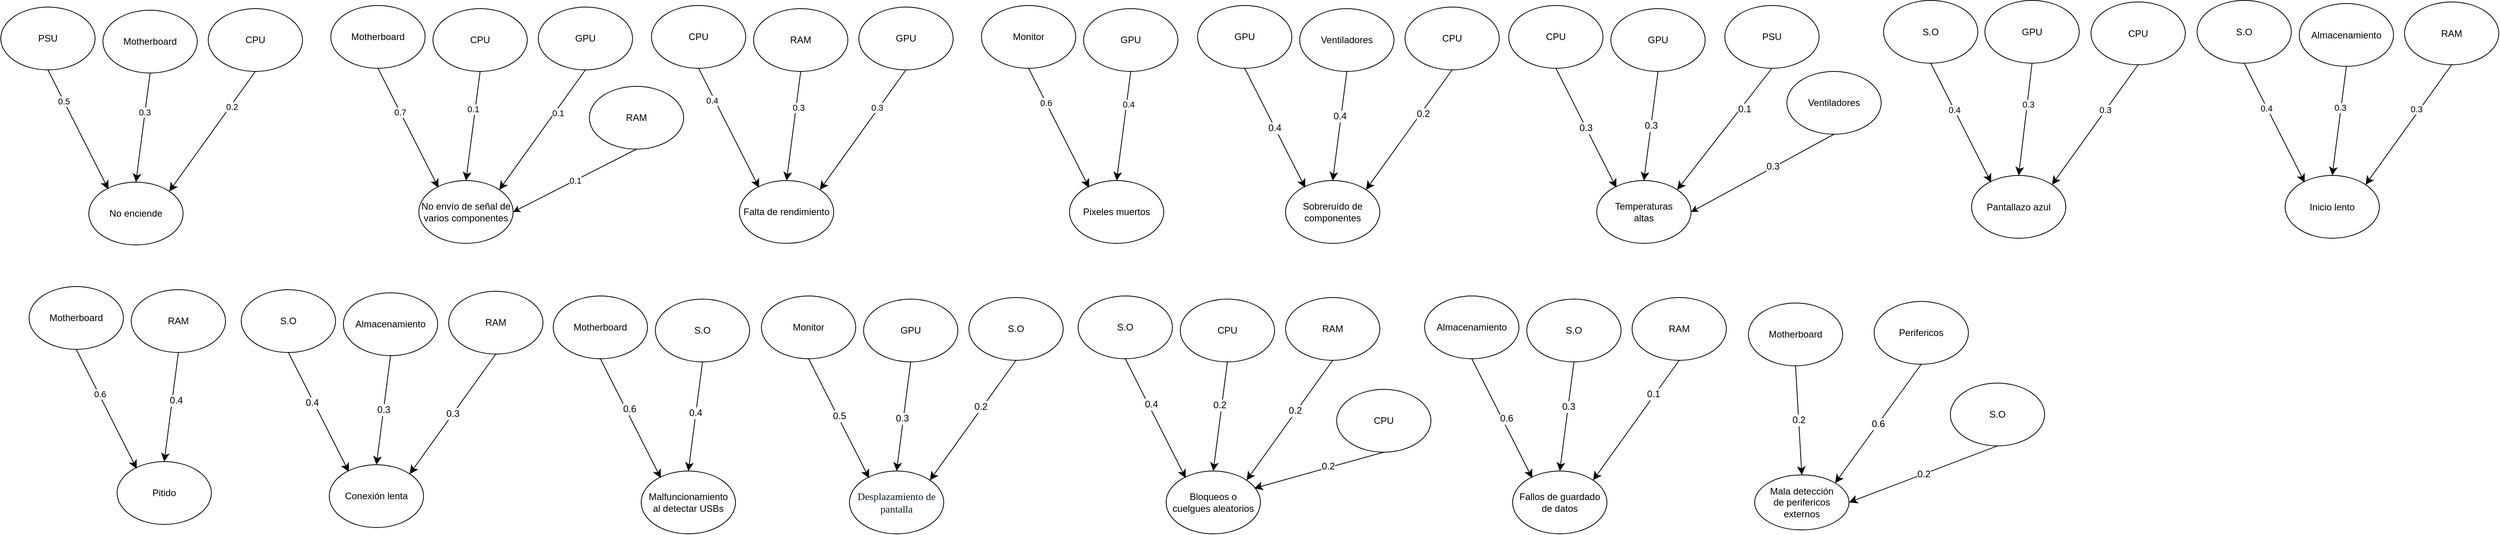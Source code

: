<mxfile version="24.8.2">
  <diagram name="Page-1" id="YGSRjCei_8j5BNqLQOy4">
    <mxGraphModel dx="2101" dy="742" grid="0" gridSize="10" guides="1" tooltips="1" connect="1" arrows="1" fold="1" page="0" pageScale="1" pageWidth="850" pageHeight="1100" math="0" shadow="0">
      <root>
        <mxCell id="0" />
        <mxCell id="1" parent="0" />
        <mxCell id="Yx4VKU2NzzIZ2IJ3YvU_-12" value="Pixeles muertos" style="ellipse;whiteSpace=wrap;html=1;" parent="1" vertex="1">
          <mxGeometry x="-14" y="322" width="120" height="80" as="geometry" />
        </mxCell>
        <mxCell id="Yx4VKU2NzzIZ2IJ3YvU_-13" value="Monitor" style="ellipse;whiteSpace=wrap;html=1;" parent="1" vertex="1">
          <mxGeometry x="-126" y="99" width="120" height="80" as="geometry" />
        </mxCell>
        <mxCell id="Yx4VKU2NzzIZ2IJ3YvU_-14" value="GPU" style="ellipse;whiteSpace=wrap;html=1;" parent="1" vertex="1">
          <mxGeometry x="4" y="103" width="120" height="80" as="geometry" />
        </mxCell>
        <mxCell id="Yx4VKU2NzzIZ2IJ3YvU_-16" value="" style="endArrow=classic;html=1;rounded=0;fontSize=12;startSize=8;endSize=8;curved=1;exitX=0.5;exitY=1;exitDx=0;exitDy=0;entryX=0.208;entryY=0.113;entryDx=0;entryDy=0;entryPerimeter=0;" parent="1" source="Yx4VKU2NzzIZ2IJ3YvU_-13" target="Yx4VKU2NzzIZ2IJ3YvU_-12" edge="1">
          <mxGeometry width="50" height="50" relative="1" as="geometry">
            <mxPoint x="152" y="325" as="sourcePoint" />
            <mxPoint x="202" y="275" as="targetPoint" />
          </mxGeometry>
        </mxCell>
        <mxCell id="sXrx4co9LwokorfbveIQ-12" value="0.6" style="edgeLabel;html=1;align=center;verticalAlign=middle;resizable=0;points=[];" parent="Yx4VKU2NzzIZ2IJ3YvU_-16" vertex="1" connectable="0">
          <mxGeometry x="-0.423" relative="1" as="geometry">
            <mxPoint as="offset" />
          </mxGeometry>
        </mxCell>
        <mxCell id="Yx4VKU2NzzIZ2IJ3YvU_-17" value="" style="endArrow=classic;html=1;rounded=0;fontSize=12;startSize=8;endSize=8;curved=1;exitX=0.5;exitY=1;exitDx=0;exitDy=0;entryX=0.5;entryY=0;entryDx=0;entryDy=0;" parent="1" source="Yx4VKU2NzzIZ2IJ3YvU_-14" target="Yx4VKU2NzzIZ2IJ3YvU_-12" edge="1">
          <mxGeometry width="50" height="50" relative="1" as="geometry">
            <mxPoint x="-56" y="189" as="sourcePoint" />
            <mxPoint x="21" y="341" as="targetPoint" />
          </mxGeometry>
        </mxCell>
        <mxCell id="sXrx4co9LwokorfbveIQ-13" value="0.4" style="edgeLabel;html=1;align=center;verticalAlign=middle;resizable=0;points=[];" parent="Yx4VKU2NzzIZ2IJ3YvU_-17" vertex="1" connectable="0">
          <mxGeometry x="-0.4" y="2" relative="1" as="geometry">
            <mxPoint as="offset" />
          </mxGeometry>
        </mxCell>
        <mxCell id="Yx4VKU2NzzIZ2IJ3YvU_-27" value="&lt;div&gt;Sobreruído de &lt;br&gt;&lt;/div&gt;&lt;div&gt;componentes&lt;br&gt;&lt;/div&gt;" style="ellipse;whiteSpace=wrap;html=1;" parent="1" vertex="1">
          <mxGeometry x="261" y="322" width="120" height="80" as="geometry" />
        </mxCell>
        <mxCell id="Yx4VKU2NzzIZ2IJ3YvU_-28" value="GPU" style="ellipse;whiteSpace=wrap;html=1;" parent="1" vertex="1">
          <mxGeometry x="149" y="99" width="120" height="80" as="geometry" />
        </mxCell>
        <mxCell id="Yx4VKU2NzzIZ2IJ3YvU_-29" value="Ventiladores" style="ellipse;whiteSpace=wrap;html=1;" parent="1" vertex="1">
          <mxGeometry x="279" y="103" width="120" height="80" as="geometry" />
        </mxCell>
        <mxCell id="Yx4VKU2NzzIZ2IJ3YvU_-30" value="CPU" style="ellipse;whiteSpace=wrap;html=1;" parent="1" vertex="1">
          <mxGeometry x="413" y="101" width="120" height="80" as="geometry" />
        </mxCell>
        <mxCell id="Yx4VKU2NzzIZ2IJ3YvU_-31" value="0.4" style="endArrow=classic;html=1;rounded=0;fontSize=12;startSize=8;endSize=8;curved=1;exitX=0.5;exitY=1;exitDx=0;exitDy=0;entryX=0.208;entryY=0.113;entryDx=0;entryDy=0;entryPerimeter=0;" parent="1" source="Yx4VKU2NzzIZ2IJ3YvU_-28" target="Yx4VKU2NzzIZ2IJ3YvU_-27" edge="1">
          <mxGeometry width="50" height="50" relative="1" as="geometry">
            <mxPoint x="427" y="325" as="sourcePoint" />
            <mxPoint x="477" y="275" as="targetPoint" />
          </mxGeometry>
        </mxCell>
        <mxCell id="Yx4VKU2NzzIZ2IJ3YvU_-32" value="" style="endArrow=classic;html=1;rounded=0;fontSize=12;startSize=8;endSize=8;curved=1;exitX=0.5;exitY=1;exitDx=0;exitDy=0;entryX=0.5;entryY=0;entryDx=0;entryDy=0;" parent="1" source="Yx4VKU2NzzIZ2IJ3YvU_-29" target="Yx4VKU2NzzIZ2IJ3YvU_-27" edge="1">
          <mxGeometry width="50" height="50" relative="1" as="geometry">
            <mxPoint x="219" y="189" as="sourcePoint" />
            <mxPoint x="296" y="341" as="targetPoint" />
          </mxGeometry>
        </mxCell>
        <mxCell id="QntkrS_5snHdY-N4XTs3-1" value="0.4" style="edgeLabel;html=1;align=center;verticalAlign=middle;resizable=0;points=[];fontSize=12;" vertex="1" connectable="0" parent="Yx4VKU2NzzIZ2IJ3YvU_-32">
          <mxGeometry x="-0.177" y="-2" relative="1" as="geometry">
            <mxPoint as="offset" />
          </mxGeometry>
        </mxCell>
        <mxCell id="Yx4VKU2NzzIZ2IJ3YvU_-33" value="" style="endArrow=classic;html=1;rounded=0;fontSize=12;startSize=8;endSize=8;curved=1;exitX=0.5;exitY=1;exitDx=0;exitDy=0;entryX=1;entryY=0;entryDx=0;entryDy=0;" parent="1" source="Yx4VKU2NzzIZ2IJ3YvU_-30" target="Yx4VKU2NzzIZ2IJ3YvU_-27" edge="1">
          <mxGeometry width="50" height="50" relative="1" as="geometry">
            <mxPoint x="427" y="325" as="sourcePoint" />
            <mxPoint x="477" y="275" as="targetPoint" />
          </mxGeometry>
        </mxCell>
        <mxCell id="QntkrS_5snHdY-N4XTs3-2" value="0.2" style="edgeLabel;html=1;align=center;verticalAlign=middle;resizable=0;points=[];fontSize=12;" vertex="1" connectable="0" parent="Yx4VKU2NzzIZ2IJ3YvU_-33">
          <mxGeometry x="-0.28" y="2" relative="1" as="geometry">
            <mxPoint as="offset" />
          </mxGeometry>
        </mxCell>
        <mxCell id="Yx4VKU2NzzIZ2IJ3YvU_-34" value="Falta de rendimiento" style="ellipse;whiteSpace=wrap;html=1;" parent="1" vertex="1">
          <mxGeometry x="-434" y="322" width="120" height="80" as="geometry" />
        </mxCell>
        <mxCell id="Yx4VKU2NzzIZ2IJ3YvU_-35" value="CPU" style="ellipse;whiteSpace=wrap;html=1;" parent="1" vertex="1">
          <mxGeometry x="-546" y="99" width="120" height="80" as="geometry" />
        </mxCell>
        <mxCell id="Yx4VKU2NzzIZ2IJ3YvU_-36" value="RAM" style="ellipse;whiteSpace=wrap;html=1;" parent="1" vertex="1">
          <mxGeometry x="-416" y="103" width="120" height="80" as="geometry" />
        </mxCell>
        <mxCell id="Yx4VKU2NzzIZ2IJ3YvU_-37" value="GPU" style="ellipse;whiteSpace=wrap;html=1;" parent="1" vertex="1">
          <mxGeometry x="-282" y="101" width="120" height="80" as="geometry" />
        </mxCell>
        <mxCell id="Yx4VKU2NzzIZ2IJ3YvU_-38" value="" style="endArrow=classic;html=1;rounded=0;fontSize=12;startSize=8;endSize=8;curved=1;exitX=0.5;exitY=1;exitDx=0;exitDy=0;entryX=0.208;entryY=0.113;entryDx=0;entryDy=0;entryPerimeter=0;" parent="1" source="Yx4VKU2NzzIZ2IJ3YvU_-35" target="Yx4VKU2NzzIZ2IJ3YvU_-34" edge="1">
          <mxGeometry width="50" height="50" relative="1" as="geometry">
            <mxPoint x="-268" y="325" as="sourcePoint" />
            <mxPoint x="-218" y="275" as="targetPoint" />
          </mxGeometry>
        </mxCell>
        <mxCell id="sXrx4co9LwokorfbveIQ-9" value="0.4" style="edgeLabel;html=1;align=center;verticalAlign=middle;resizable=0;points=[];" parent="Yx4VKU2NzzIZ2IJ3YvU_-38" vertex="1" connectable="0">
          <mxGeometry x="-0.481" y="-3" relative="1" as="geometry">
            <mxPoint as="offset" />
          </mxGeometry>
        </mxCell>
        <mxCell id="Yx4VKU2NzzIZ2IJ3YvU_-39" value="" style="endArrow=classic;html=1;rounded=0;fontSize=12;startSize=8;endSize=8;curved=1;exitX=0.5;exitY=1;exitDx=0;exitDy=0;entryX=0.5;entryY=0;entryDx=0;entryDy=0;" parent="1" source="Yx4VKU2NzzIZ2IJ3YvU_-36" target="Yx4VKU2NzzIZ2IJ3YvU_-34" edge="1">
          <mxGeometry width="50" height="50" relative="1" as="geometry">
            <mxPoint x="-476" y="189" as="sourcePoint" />
            <mxPoint x="-399" y="341" as="targetPoint" />
          </mxGeometry>
        </mxCell>
        <mxCell id="sXrx4co9LwokorfbveIQ-10" value="0.3" style="edgeLabel;html=1;align=center;verticalAlign=middle;resizable=0;points=[];" parent="Yx4VKU2NzzIZ2IJ3YvU_-39" vertex="1" connectable="0">
          <mxGeometry x="-0.344" y="3" relative="1" as="geometry">
            <mxPoint as="offset" />
          </mxGeometry>
        </mxCell>
        <mxCell id="Yx4VKU2NzzIZ2IJ3YvU_-40" value="" style="endArrow=classic;html=1;rounded=0;fontSize=12;startSize=8;endSize=8;curved=1;exitX=0.5;exitY=1;exitDx=0;exitDy=0;entryX=1;entryY=0;entryDx=0;entryDy=0;" parent="1" source="Yx4VKU2NzzIZ2IJ3YvU_-37" target="Yx4VKU2NzzIZ2IJ3YvU_-34" edge="1">
          <mxGeometry width="50" height="50" relative="1" as="geometry">
            <mxPoint x="-268" y="325" as="sourcePoint" />
            <mxPoint x="-218" y="275" as="targetPoint" />
          </mxGeometry>
        </mxCell>
        <mxCell id="sXrx4co9LwokorfbveIQ-11" value="0.3" style="edgeLabel;html=1;align=center;verticalAlign=middle;resizable=0;points=[];" parent="Yx4VKU2NzzIZ2IJ3YvU_-40" vertex="1" connectable="0">
          <mxGeometry x="-0.355" y="-2" relative="1" as="geometry">
            <mxPoint as="offset" />
          </mxGeometry>
        </mxCell>
        <mxCell id="Yx4VKU2NzzIZ2IJ3YvU_-41" value="&lt;div&gt;Temperaturas &lt;br&gt;&lt;/div&gt;&lt;div&gt;altas&lt;br&gt;&lt;/div&gt;" style="ellipse;whiteSpace=wrap;html=1;" parent="1" vertex="1">
          <mxGeometry x="657" y="322" width="120" height="80" as="geometry" />
        </mxCell>
        <mxCell id="Yx4VKU2NzzIZ2IJ3YvU_-42" value="CPU" style="ellipse;whiteSpace=wrap;html=1;" parent="1" vertex="1">
          <mxGeometry x="545" y="99" width="120" height="80" as="geometry" />
        </mxCell>
        <mxCell id="Yx4VKU2NzzIZ2IJ3YvU_-43" value="GPU" style="ellipse;whiteSpace=wrap;html=1;" parent="1" vertex="1">
          <mxGeometry x="675" y="103" width="120" height="80" as="geometry" />
        </mxCell>
        <mxCell id="Yx4VKU2NzzIZ2IJ3YvU_-44" value="PSU" style="ellipse;whiteSpace=wrap;html=1;" parent="1" vertex="1">
          <mxGeometry x="820" y="99" width="120" height="80" as="geometry" />
        </mxCell>
        <mxCell id="Yx4VKU2NzzIZ2IJ3YvU_-45" value="0.3" style="endArrow=classic;html=1;rounded=0;fontSize=12;startSize=8;endSize=8;curved=1;exitX=0.5;exitY=1;exitDx=0;exitDy=0;entryX=0.208;entryY=0.113;entryDx=0;entryDy=0;entryPerimeter=0;" parent="1" source="Yx4VKU2NzzIZ2IJ3YvU_-42" target="Yx4VKU2NzzIZ2IJ3YvU_-41" edge="1">
          <mxGeometry width="50" height="50" relative="1" as="geometry">
            <mxPoint x="823" y="325" as="sourcePoint" />
            <mxPoint x="873" y="275" as="targetPoint" />
          </mxGeometry>
        </mxCell>
        <mxCell id="Yx4VKU2NzzIZ2IJ3YvU_-46" value="0.3" style="endArrow=classic;html=1;rounded=0;fontSize=12;startSize=8;endSize=8;curved=1;exitX=0.5;exitY=1;exitDx=0;exitDy=0;entryX=0.5;entryY=0;entryDx=0;entryDy=0;" parent="1" source="Yx4VKU2NzzIZ2IJ3YvU_-43" target="Yx4VKU2NzzIZ2IJ3YvU_-41" edge="1">
          <mxGeometry width="50" height="50" relative="1" as="geometry">
            <mxPoint x="615" y="189" as="sourcePoint" />
            <mxPoint x="692" y="341" as="targetPoint" />
          </mxGeometry>
        </mxCell>
        <mxCell id="Yx4VKU2NzzIZ2IJ3YvU_-47" value="" style="endArrow=classic;html=1;rounded=0;fontSize=12;startSize=8;endSize=8;curved=1;exitX=0.5;exitY=1;exitDx=0;exitDy=0;entryX=1;entryY=0;entryDx=0;entryDy=0;" parent="1" source="Yx4VKU2NzzIZ2IJ3YvU_-44" target="Yx4VKU2NzzIZ2IJ3YvU_-41" edge="1">
          <mxGeometry width="50" height="50" relative="1" as="geometry">
            <mxPoint x="823" y="325" as="sourcePoint" />
            <mxPoint x="873" y="275" as="targetPoint" />
          </mxGeometry>
        </mxCell>
        <mxCell id="QntkrS_5snHdY-N4XTs3-3" value="0.1" style="edgeLabel;html=1;align=center;verticalAlign=middle;resizable=0;points=[];fontSize=12;" vertex="1" connectable="0" parent="Yx4VKU2NzzIZ2IJ3YvU_-47">
          <mxGeometry x="-0.37" y="4" relative="1" as="geometry">
            <mxPoint as="offset" />
          </mxGeometry>
        </mxCell>
        <mxCell id="Yx4VKU2NzzIZ2IJ3YvU_-48" value="Pantallazo azul" style="ellipse;whiteSpace=wrap;html=1;" parent="1" vertex="1">
          <mxGeometry x="1134" y="315.5" width="120" height="80" as="geometry" />
        </mxCell>
        <mxCell id="Yx4VKU2NzzIZ2IJ3YvU_-49" value="S.O" style="ellipse;whiteSpace=wrap;html=1;" parent="1" vertex="1">
          <mxGeometry x="1022" y="92.5" width="120" height="80" as="geometry" />
        </mxCell>
        <mxCell id="Yx4VKU2NzzIZ2IJ3YvU_-50" value="GPU" style="ellipse;whiteSpace=wrap;html=1;" parent="1" vertex="1">
          <mxGeometry x="1151" y="92.5" width="120" height="80" as="geometry" />
        </mxCell>
        <mxCell id="Yx4VKU2NzzIZ2IJ3YvU_-51" value="CPU" style="ellipse;whiteSpace=wrap;html=1;" parent="1" vertex="1">
          <mxGeometry x="1286" y="94.5" width="120" height="80" as="geometry" />
        </mxCell>
        <mxCell id="Yx4VKU2NzzIZ2IJ3YvU_-52" value="" style="endArrow=classic;html=1;rounded=0;fontSize=12;startSize=8;endSize=8;curved=1;exitX=0.5;exitY=1;exitDx=0;exitDy=0;entryX=0.208;entryY=0.113;entryDx=0;entryDy=0;entryPerimeter=0;" parent="1" source="Yx4VKU2NzzIZ2IJ3YvU_-49" target="Yx4VKU2NzzIZ2IJ3YvU_-48" edge="1">
          <mxGeometry width="50" height="50" relative="1" as="geometry">
            <mxPoint x="1300" y="318.5" as="sourcePoint" />
            <mxPoint x="1350" y="268.5" as="targetPoint" />
          </mxGeometry>
        </mxCell>
        <mxCell id="sXrx4co9LwokorfbveIQ-16" value="0.4" style="edgeLabel;html=1;align=center;verticalAlign=middle;resizable=0;points=[];" parent="Yx4VKU2NzzIZ2IJ3YvU_-52" vertex="1" connectable="0">
          <mxGeometry x="-0.234" y="-1" relative="1" as="geometry">
            <mxPoint x="1" as="offset" />
          </mxGeometry>
        </mxCell>
        <mxCell id="Yx4VKU2NzzIZ2IJ3YvU_-53" value="" style="endArrow=classic;html=1;rounded=0;fontSize=12;startSize=8;endSize=8;curved=1;exitX=0.5;exitY=1;exitDx=0;exitDy=0;entryX=0.5;entryY=0;entryDx=0;entryDy=0;" parent="1" source="Yx4VKU2NzzIZ2IJ3YvU_-50" target="Yx4VKU2NzzIZ2IJ3YvU_-48" edge="1">
          <mxGeometry width="50" height="50" relative="1" as="geometry">
            <mxPoint x="1092" y="182.5" as="sourcePoint" />
            <mxPoint x="1169" y="334.5" as="targetPoint" />
          </mxGeometry>
        </mxCell>
        <mxCell id="sXrx4co9LwokorfbveIQ-17" value="0.3" style="edgeLabel;html=1;align=center;verticalAlign=middle;resizable=0;points=[];" parent="Yx4VKU2NzzIZ2IJ3YvU_-53" vertex="1" connectable="0">
          <mxGeometry x="-0.268" y="1" relative="1" as="geometry">
            <mxPoint as="offset" />
          </mxGeometry>
        </mxCell>
        <mxCell id="Yx4VKU2NzzIZ2IJ3YvU_-54" value="" style="endArrow=classic;html=1;rounded=0;fontSize=12;startSize=8;endSize=8;curved=1;exitX=0.5;exitY=1;exitDx=0;exitDy=0;entryX=1;entryY=0;entryDx=0;entryDy=0;" parent="1" source="Yx4VKU2NzzIZ2IJ3YvU_-51" target="Yx4VKU2NzzIZ2IJ3YvU_-48" edge="1">
          <mxGeometry width="50" height="50" relative="1" as="geometry">
            <mxPoint x="1300" y="318.5" as="sourcePoint" />
            <mxPoint x="1350" y="268.5" as="targetPoint" />
          </mxGeometry>
        </mxCell>
        <mxCell id="sXrx4co9LwokorfbveIQ-18" value="0.3" style="edgeLabel;html=1;align=center;verticalAlign=middle;resizable=0;points=[];" parent="Yx4VKU2NzzIZ2IJ3YvU_-54" vertex="1" connectable="0">
          <mxGeometry x="-0.242" y="-1" relative="1" as="geometry">
            <mxPoint as="offset" />
          </mxGeometry>
        </mxCell>
        <mxCell id="Yx4VKU2NzzIZ2IJ3YvU_-55" value="Inicio lento" style="ellipse;whiteSpace=wrap;html=1;" parent="1" vertex="1">
          <mxGeometry x="1533" y="315.5" width="120" height="80" as="geometry" />
        </mxCell>
        <mxCell id="Yx4VKU2NzzIZ2IJ3YvU_-56" value="S.O" style="ellipse;whiteSpace=wrap;html=1;" parent="1" vertex="1">
          <mxGeometry x="1421" y="92.5" width="120" height="80" as="geometry" />
        </mxCell>
        <mxCell id="Yx4VKU2NzzIZ2IJ3YvU_-57" value="Almacenamiento" style="ellipse;whiteSpace=wrap;html=1;" parent="1" vertex="1">
          <mxGeometry x="1551" y="96.5" width="120" height="80" as="geometry" />
        </mxCell>
        <mxCell id="Yx4VKU2NzzIZ2IJ3YvU_-58" value="RAM" style="ellipse;whiteSpace=wrap;html=1;" parent="1" vertex="1">
          <mxGeometry x="1685" y="94.5" width="120" height="80" as="geometry" />
        </mxCell>
        <mxCell id="Yx4VKU2NzzIZ2IJ3YvU_-59" value="" style="endArrow=classic;html=1;rounded=0;fontSize=12;startSize=8;endSize=8;curved=1;exitX=0.5;exitY=1;exitDx=0;exitDy=0;entryX=0.208;entryY=0.113;entryDx=0;entryDy=0;entryPerimeter=0;" parent="1" source="Yx4VKU2NzzIZ2IJ3YvU_-56" target="Yx4VKU2NzzIZ2IJ3YvU_-55" edge="1">
          <mxGeometry width="50" height="50" relative="1" as="geometry">
            <mxPoint x="1699" y="318.5" as="sourcePoint" />
            <mxPoint x="1749" y="268.5" as="targetPoint" />
          </mxGeometry>
        </mxCell>
        <mxCell id="sXrx4co9LwokorfbveIQ-19" value="0.4" style="edgeLabel;html=1;align=center;verticalAlign=middle;resizable=0;points=[];" parent="Yx4VKU2NzzIZ2IJ3YvU_-59" vertex="1" connectable="0">
          <mxGeometry x="-0.249" y="-1" relative="1" as="geometry">
            <mxPoint as="offset" />
          </mxGeometry>
        </mxCell>
        <mxCell id="Yx4VKU2NzzIZ2IJ3YvU_-60" value="" style="endArrow=classic;html=1;rounded=0;fontSize=12;startSize=8;endSize=8;curved=1;exitX=0.5;exitY=1;exitDx=0;exitDy=0;entryX=0.5;entryY=0;entryDx=0;entryDy=0;" parent="1" source="Yx4VKU2NzzIZ2IJ3YvU_-57" target="Yx4VKU2NzzIZ2IJ3YvU_-55" edge="1">
          <mxGeometry width="50" height="50" relative="1" as="geometry">
            <mxPoint x="1491" y="182.5" as="sourcePoint" />
            <mxPoint x="1568" y="334.5" as="targetPoint" />
          </mxGeometry>
        </mxCell>
        <mxCell id="sXrx4co9LwokorfbveIQ-20" value="0.3" style="edgeLabel;html=1;align=center;verticalAlign=middle;resizable=0;points=[];" parent="Yx4VKU2NzzIZ2IJ3YvU_-60" vertex="1" connectable="0">
          <mxGeometry x="-0.242" y="-1" relative="1" as="geometry">
            <mxPoint as="offset" />
          </mxGeometry>
        </mxCell>
        <mxCell id="Yx4VKU2NzzIZ2IJ3YvU_-61" value="" style="endArrow=classic;html=1;rounded=0;fontSize=12;startSize=8;endSize=8;curved=1;exitX=0.5;exitY=1;exitDx=0;exitDy=0;entryX=1;entryY=0;entryDx=0;entryDy=0;" parent="1" source="Yx4VKU2NzzIZ2IJ3YvU_-58" target="Yx4VKU2NzzIZ2IJ3YvU_-55" edge="1">
          <mxGeometry width="50" height="50" relative="1" as="geometry">
            <mxPoint x="1699" y="318.5" as="sourcePoint" />
            <mxPoint x="1749" y="268.5" as="targetPoint" />
          </mxGeometry>
        </mxCell>
        <mxCell id="sXrx4co9LwokorfbveIQ-21" value="0.3" style="edgeLabel;html=1;align=center;verticalAlign=middle;resizable=0;points=[];" parent="Yx4VKU2NzzIZ2IJ3YvU_-61" vertex="1" connectable="0">
          <mxGeometry x="-0.232" y="-4" relative="1" as="geometry">
            <mxPoint as="offset" />
          </mxGeometry>
        </mxCell>
        <mxCell id="Yx4VKU2NzzIZ2IJ3YvU_-62" value="&lt;div&gt;No envío de señal de&lt;/div&gt;&lt;div&gt;varios componentes&lt;br&gt;&lt;/div&gt;" style="ellipse;whiteSpace=wrap;html=1;" parent="1" vertex="1">
          <mxGeometry x="-842" y="322" width="120" height="80" as="geometry" />
        </mxCell>
        <mxCell id="Yx4VKU2NzzIZ2IJ3YvU_-63" value="Motherboard" style="ellipse;whiteSpace=wrap;html=1;" parent="1" vertex="1">
          <mxGeometry x="-954" y="99" width="120" height="80" as="geometry" />
        </mxCell>
        <mxCell id="Yx4VKU2NzzIZ2IJ3YvU_-64" value="CPU" style="ellipse;whiteSpace=wrap;html=1;" parent="1" vertex="1">
          <mxGeometry x="-824" y="103" width="120" height="80" as="geometry" />
        </mxCell>
        <mxCell id="Yx4VKU2NzzIZ2IJ3YvU_-65" value="GPU" style="ellipse;whiteSpace=wrap;html=1;" parent="1" vertex="1">
          <mxGeometry x="-690" y="101" width="120" height="80" as="geometry" />
        </mxCell>
        <mxCell id="Yx4VKU2NzzIZ2IJ3YvU_-66" value="" style="endArrow=classic;html=1;rounded=0;fontSize=12;startSize=8;endSize=8;curved=1;exitX=0.5;exitY=1;exitDx=0;exitDy=0;entryX=0.208;entryY=0.113;entryDx=0;entryDy=0;entryPerimeter=0;" parent="1" source="Yx4VKU2NzzIZ2IJ3YvU_-63" target="Yx4VKU2NzzIZ2IJ3YvU_-62" edge="1">
          <mxGeometry width="50" height="50" relative="1" as="geometry">
            <mxPoint x="-676" y="325" as="sourcePoint" />
            <mxPoint x="-626" y="275" as="targetPoint" />
          </mxGeometry>
        </mxCell>
        <mxCell id="sXrx4co9LwokorfbveIQ-4" value="0.7" style="edgeLabel;html=1;align=center;verticalAlign=middle;resizable=0;points=[];" parent="Yx4VKU2NzzIZ2IJ3YvU_-66" vertex="1" connectable="0">
          <mxGeometry x="-0.255" y="-1" relative="1" as="geometry">
            <mxPoint y="-1" as="offset" />
          </mxGeometry>
        </mxCell>
        <mxCell id="Yx4VKU2NzzIZ2IJ3YvU_-67" value="" style="endArrow=classic;html=1;rounded=0;fontSize=12;startSize=8;endSize=8;curved=1;exitX=0.5;exitY=1;exitDx=0;exitDy=0;entryX=0.5;entryY=0;entryDx=0;entryDy=0;" parent="1" source="Yx4VKU2NzzIZ2IJ3YvU_-64" target="Yx4VKU2NzzIZ2IJ3YvU_-62" edge="1">
          <mxGeometry width="50" height="50" relative="1" as="geometry">
            <mxPoint x="-884" y="189" as="sourcePoint" />
            <mxPoint x="-807" y="341" as="targetPoint" />
          </mxGeometry>
        </mxCell>
        <mxCell id="sXrx4co9LwokorfbveIQ-6" value="0.1" style="edgeLabel;html=1;align=center;verticalAlign=middle;resizable=0;points=[];" parent="Yx4VKU2NzzIZ2IJ3YvU_-67" vertex="1" connectable="0">
          <mxGeometry x="-0.304" y="-3" relative="1" as="geometry">
            <mxPoint as="offset" />
          </mxGeometry>
        </mxCell>
        <mxCell id="Yx4VKU2NzzIZ2IJ3YvU_-68" value="" style="endArrow=classic;html=1;rounded=0;fontSize=12;startSize=8;endSize=8;curved=1;exitX=0.5;exitY=1;exitDx=0;exitDy=0;entryX=1;entryY=0;entryDx=0;entryDy=0;" parent="1" source="Yx4VKU2NzzIZ2IJ3YvU_-65" target="Yx4VKU2NzzIZ2IJ3YvU_-62" edge="1">
          <mxGeometry width="50" height="50" relative="1" as="geometry">
            <mxPoint x="-676" y="325" as="sourcePoint" />
            <mxPoint x="-626" y="275" as="targetPoint" />
          </mxGeometry>
        </mxCell>
        <mxCell id="sXrx4co9LwokorfbveIQ-7" value="0.1" style="edgeLabel;html=1;align=center;verticalAlign=middle;resizable=0;points=[];" parent="Yx4VKU2NzzIZ2IJ3YvU_-68" vertex="1" connectable="0">
          <mxGeometry x="-0.301" y="3" relative="1" as="geometry">
            <mxPoint as="offset" />
          </mxGeometry>
        </mxCell>
        <mxCell id="Yx4VKU2NzzIZ2IJ3YvU_-69" value="No enciende" style="ellipse;whiteSpace=wrap;html=1;" parent="1" vertex="1">
          <mxGeometry x="-1262" y="324" width="120" height="80" as="geometry" />
        </mxCell>
        <mxCell id="Yx4VKU2NzzIZ2IJ3YvU_-70" value="PSU" style="ellipse;whiteSpace=wrap;html=1;" parent="1" vertex="1">
          <mxGeometry x="-1374" y="101" width="120" height="80" as="geometry" />
        </mxCell>
        <mxCell id="Yx4VKU2NzzIZ2IJ3YvU_-71" value="Motherboard" style="ellipse;whiteSpace=wrap;html=1;" parent="1" vertex="1">
          <mxGeometry x="-1244" y="105" width="120" height="80" as="geometry" />
        </mxCell>
        <mxCell id="Yx4VKU2NzzIZ2IJ3YvU_-72" value="CPU" style="ellipse;whiteSpace=wrap;html=1;" parent="1" vertex="1">
          <mxGeometry x="-1110" y="103" width="120" height="80" as="geometry" />
        </mxCell>
        <mxCell id="Yx4VKU2NzzIZ2IJ3YvU_-73" value="" style="endArrow=classic;html=1;rounded=0;fontSize=12;startSize=8;endSize=8;curved=1;exitX=0.5;exitY=1;exitDx=0;exitDy=0;entryX=0.208;entryY=0.113;entryDx=0;entryDy=0;entryPerimeter=0;" parent="1" source="Yx4VKU2NzzIZ2IJ3YvU_-70" target="Yx4VKU2NzzIZ2IJ3YvU_-69" edge="1">
          <mxGeometry width="50" height="50" relative="1" as="geometry">
            <mxPoint x="-1096" y="327" as="sourcePoint" />
            <mxPoint x="-1046" y="277" as="targetPoint" />
          </mxGeometry>
        </mxCell>
        <mxCell id="sXrx4co9LwokorfbveIQ-1" value="0.5" style="edgeLabel;html=1;align=center;verticalAlign=middle;resizable=0;points=[];" parent="Yx4VKU2NzzIZ2IJ3YvU_-73" vertex="1" connectable="0">
          <mxGeometry x="-0.475" relative="1" as="geometry">
            <mxPoint as="offset" />
          </mxGeometry>
        </mxCell>
        <mxCell id="Yx4VKU2NzzIZ2IJ3YvU_-74" value="" style="endArrow=classic;html=1;rounded=0;fontSize=12;startSize=8;endSize=8;curved=1;exitX=0.5;exitY=1;exitDx=0;exitDy=0;entryX=0.5;entryY=0;entryDx=0;entryDy=0;" parent="1" source="Yx4VKU2NzzIZ2IJ3YvU_-71" target="Yx4VKU2NzzIZ2IJ3YvU_-69" edge="1">
          <mxGeometry width="50" height="50" relative="1" as="geometry">
            <mxPoint x="-1304" y="191" as="sourcePoint" />
            <mxPoint x="-1227" y="343" as="targetPoint" />
          </mxGeometry>
        </mxCell>
        <mxCell id="sXrx4co9LwokorfbveIQ-2" value="0.3" style="edgeLabel;html=1;align=center;verticalAlign=middle;resizable=0;points=[];" parent="Yx4VKU2NzzIZ2IJ3YvU_-74" vertex="1" connectable="0">
          <mxGeometry x="-0.294" y="-1" relative="1" as="geometry">
            <mxPoint y="1" as="offset" />
          </mxGeometry>
        </mxCell>
        <mxCell id="Yx4VKU2NzzIZ2IJ3YvU_-75" value="" style="endArrow=classic;html=1;rounded=0;fontSize=12;startSize=8;endSize=8;curved=1;exitX=0.5;exitY=1;exitDx=0;exitDy=0;entryX=1;entryY=0;entryDx=0;entryDy=0;" parent="1" source="Yx4VKU2NzzIZ2IJ3YvU_-72" target="Yx4VKU2NzzIZ2IJ3YvU_-69" edge="1">
          <mxGeometry width="50" height="50" relative="1" as="geometry">
            <mxPoint x="-1096" y="327" as="sourcePoint" />
            <mxPoint x="-1046" y="277" as="targetPoint" />
          </mxGeometry>
        </mxCell>
        <mxCell id="sXrx4co9LwokorfbveIQ-3" value="0.2" style="edgeLabel;html=1;align=center;verticalAlign=middle;resizable=0;points=[];" parent="Yx4VKU2NzzIZ2IJ3YvU_-75" vertex="1" connectable="0">
          <mxGeometry x="-0.425" y="2" relative="1" as="geometry">
            <mxPoint as="offset" />
          </mxGeometry>
        </mxCell>
        <mxCell id="vegqvItOAfqgj42REiXr-1" value="Pitido" style="ellipse;whiteSpace=wrap;html=1;" parent="1" vertex="1">
          <mxGeometry x="-1226" y="680" width="120" height="80" as="geometry" />
        </mxCell>
        <mxCell id="vegqvItOAfqgj42REiXr-2" value="Motherboard" style="ellipse;whiteSpace=wrap;html=1;" parent="1" vertex="1">
          <mxGeometry x="-1338" y="457" width="120" height="80" as="geometry" />
        </mxCell>
        <mxCell id="vegqvItOAfqgj42REiXr-3" value="RAM" style="ellipse;whiteSpace=wrap;html=1;" parent="1" vertex="1">
          <mxGeometry x="-1208" y="461" width="120" height="80" as="geometry" />
        </mxCell>
        <mxCell id="vegqvItOAfqgj42REiXr-5" value="" style="endArrow=classic;html=1;rounded=0;fontSize=12;startSize=8;endSize=8;curved=1;exitX=0.5;exitY=1;exitDx=0;exitDy=0;entryX=0.208;entryY=0.113;entryDx=0;entryDy=0;entryPerimeter=0;" parent="1" source="vegqvItOAfqgj42REiXr-2" target="vegqvItOAfqgj42REiXr-1" edge="1">
          <mxGeometry width="50" height="50" relative="1" as="geometry">
            <mxPoint x="-1060" y="683" as="sourcePoint" />
            <mxPoint x="-1010" y="633" as="targetPoint" />
          </mxGeometry>
        </mxCell>
        <mxCell id="sXrx4co9LwokorfbveIQ-22" value="0.6" style="edgeLabel;html=1;align=center;verticalAlign=middle;resizable=0;points=[];" parent="vegqvItOAfqgj42REiXr-5" vertex="1" connectable="0">
          <mxGeometry x="-0.244" y="1" relative="1" as="geometry">
            <mxPoint as="offset" />
          </mxGeometry>
        </mxCell>
        <mxCell id="vegqvItOAfqgj42REiXr-6" value="" style="endArrow=classic;html=1;rounded=0;fontSize=12;startSize=8;endSize=8;curved=1;exitX=0.5;exitY=1;exitDx=0;exitDy=0;entryX=0.5;entryY=0;entryDx=0;entryDy=0;" parent="1" source="vegqvItOAfqgj42REiXr-3" target="vegqvItOAfqgj42REiXr-1" edge="1">
          <mxGeometry width="50" height="50" relative="1" as="geometry">
            <mxPoint x="-1268" y="547" as="sourcePoint" />
            <mxPoint x="-1191" y="699" as="targetPoint" />
          </mxGeometry>
        </mxCell>
        <mxCell id="QntkrS_5snHdY-N4XTs3-5" value="0.4" style="edgeLabel;html=1;align=center;verticalAlign=middle;resizable=0;points=[];fontSize=12;" vertex="1" connectable="0" parent="vegqvItOAfqgj42REiXr-6">
          <mxGeometry x="-0.131" y="5" relative="1" as="geometry">
            <mxPoint as="offset" />
          </mxGeometry>
        </mxCell>
        <mxCell id="vegqvItOAfqgj42REiXr-8" value="Conexión lenta" style="ellipse;whiteSpace=wrap;html=1;" parent="1" vertex="1">
          <mxGeometry x="-956" y="684" width="120" height="80" as="geometry" />
        </mxCell>
        <mxCell id="vegqvItOAfqgj42REiXr-9" value="S.O" style="ellipse;whiteSpace=wrap;html=1;" parent="1" vertex="1">
          <mxGeometry x="-1068" y="461" width="120" height="80" as="geometry" />
        </mxCell>
        <mxCell id="vegqvItOAfqgj42REiXr-10" value="Almacenamiento" style="ellipse;whiteSpace=wrap;html=1;" parent="1" vertex="1">
          <mxGeometry x="-938" y="465" width="120" height="80" as="geometry" />
        </mxCell>
        <mxCell id="vegqvItOAfqgj42REiXr-11" value="RAM" style="ellipse;whiteSpace=wrap;html=1;" parent="1" vertex="1">
          <mxGeometry x="-804" y="463" width="120" height="80" as="geometry" />
        </mxCell>
        <mxCell id="vegqvItOAfqgj42REiXr-12" value="" style="endArrow=classic;html=1;rounded=0;fontSize=12;startSize=8;endSize=8;curved=1;exitX=0.5;exitY=1;exitDx=0;exitDy=0;entryX=0.208;entryY=0.113;entryDx=0;entryDy=0;entryPerimeter=0;" parent="1" source="vegqvItOAfqgj42REiXr-9" target="vegqvItOAfqgj42REiXr-8" edge="1">
          <mxGeometry width="50" height="50" relative="1" as="geometry">
            <mxPoint x="-790" y="687" as="sourcePoint" />
            <mxPoint x="-740" y="637" as="targetPoint" />
          </mxGeometry>
        </mxCell>
        <mxCell id="QntkrS_5snHdY-N4XTs3-6" value="0.4" style="edgeLabel;html=1;align=center;verticalAlign=middle;resizable=0;points=[];fontSize=12;" vertex="1" connectable="0" parent="vegqvItOAfqgj42REiXr-12">
          <mxGeometry x="-0.187" y="-3" relative="1" as="geometry">
            <mxPoint x="1" as="offset" />
          </mxGeometry>
        </mxCell>
        <mxCell id="vegqvItOAfqgj42REiXr-13" value="0.3" style="endArrow=classic;html=1;rounded=0;fontSize=12;startSize=8;endSize=8;curved=1;exitX=0.5;exitY=1;exitDx=0;exitDy=0;entryX=0.5;entryY=0;entryDx=0;entryDy=0;" parent="1" source="vegqvItOAfqgj42REiXr-10" target="vegqvItOAfqgj42REiXr-8" edge="1">
          <mxGeometry width="50" height="50" relative="1" as="geometry">
            <mxPoint x="-998" y="551" as="sourcePoint" />
            <mxPoint x="-921" y="703" as="targetPoint" />
          </mxGeometry>
        </mxCell>
        <mxCell id="vegqvItOAfqgj42REiXr-14" value="0.3" style="endArrow=classic;html=1;rounded=0;fontSize=12;startSize=8;endSize=8;curved=1;exitX=0.5;exitY=1;exitDx=0;exitDy=0;entryX=1;entryY=0;entryDx=0;entryDy=0;" parent="1" source="vegqvItOAfqgj42REiXr-11" target="vegqvItOAfqgj42REiXr-8" edge="1">
          <mxGeometry width="50" height="50" relative="1" as="geometry">
            <mxPoint x="-790" y="687" as="sourcePoint" />
            <mxPoint x="-740" y="637" as="targetPoint" />
          </mxGeometry>
        </mxCell>
        <mxCell id="vegqvItOAfqgj42REiXr-15" value="&lt;div&gt;Malfuncionamiento&lt;/div&gt;&lt;div&gt;al detectar USBs&lt;br&gt;&lt;/div&gt;" style="ellipse;whiteSpace=wrap;html=1;" parent="1" vertex="1">
          <mxGeometry x="-559" y="692" width="120" height="80" as="geometry" />
        </mxCell>
        <mxCell id="vegqvItOAfqgj42REiXr-16" value="Motherboard" style="ellipse;whiteSpace=wrap;html=1;" parent="1" vertex="1">
          <mxGeometry x="-671" y="469" width="120" height="80" as="geometry" />
        </mxCell>
        <mxCell id="vegqvItOAfqgj42REiXr-17" value="S.O" style="ellipse;whiteSpace=wrap;html=1;" parent="1" vertex="1">
          <mxGeometry x="-541" y="473" width="120" height="80" as="geometry" />
        </mxCell>
        <mxCell id="vegqvItOAfqgj42REiXr-19" value="" style="endArrow=classic;html=1;rounded=0;fontSize=12;startSize=8;endSize=8;curved=1;exitX=0.5;exitY=1;exitDx=0;exitDy=0;entryX=0.208;entryY=0.113;entryDx=0;entryDy=0;entryPerimeter=0;" parent="1" source="vegqvItOAfqgj42REiXr-16" target="vegqvItOAfqgj42REiXr-15" edge="1">
          <mxGeometry width="50" height="50" relative="1" as="geometry">
            <mxPoint x="-393" y="695" as="sourcePoint" />
            <mxPoint x="-343" y="645" as="targetPoint" />
          </mxGeometry>
        </mxCell>
        <mxCell id="QntkrS_5snHdY-N4XTs3-24" value="0.6" style="edgeLabel;html=1;align=center;verticalAlign=middle;resizable=0;points=[];fontSize=12;" vertex="1" connectable="0" parent="vegqvItOAfqgj42REiXr-19">
          <mxGeometry x="-0.149" y="4" relative="1" as="geometry">
            <mxPoint y="1" as="offset" />
          </mxGeometry>
        </mxCell>
        <mxCell id="vegqvItOAfqgj42REiXr-20" value="" style="endArrow=classic;html=1;rounded=0;fontSize=12;startSize=8;endSize=8;curved=1;exitX=0.5;exitY=1;exitDx=0;exitDy=0;entryX=0.5;entryY=0;entryDx=0;entryDy=0;" parent="1" source="vegqvItOAfqgj42REiXr-17" target="vegqvItOAfqgj42REiXr-15" edge="1">
          <mxGeometry width="50" height="50" relative="1" as="geometry">
            <mxPoint x="-601" y="559" as="sourcePoint" />
            <mxPoint x="-524" y="711" as="targetPoint" />
          </mxGeometry>
        </mxCell>
        <mxCell id="QntkrS_5snHdY-N4XTs3-25" value="0.4" style="edgeLabel;html=1;align=center;verticalAlign=middle;resizable=0;points=[];fontSize=12;" vertex="1" connectable="0" parent="vegqvItOAfqgj42REiXr-20">
          <mxGeometry x="-0.064" y="-1" relative="1" as="geometry">
            <mxPoint as="offset" />
          </mxGeometry>
        </mxCell>
        <mxCell id="vegqvItOAfqgj42REiXr-22" value="&lt;span style=&quot;font-size:13px;color:#071924;font-weight:normal;text-decoration:none;font-family:&#39;Georgia&#39;;font-style:normal;text-decoration-skip-ink:none;&quot;&gt;Desplazamiento de pantalla&lt;/span&gt;" style="ellipse;whiteSpace=wrap;html=1;" parent="1" vertex="1">
          <mxGeometry x="-294" y="692" width="120" height="80" as="geometry" />
        </mxCell>
        <mxCell id="vegqvItOAfqgj42REiXr-23" value="Monitor" style="ellipse;whiteSpace=wrap;html=1;" parent="1" vertex="1">
          <mxGeometry x="-406" y="469" width="120" height="80" as="geometry" />
        </mxCell>
        <mxCell id="vegqvItOAfqgj42REiXr-24" value="GPU" style="ellipse;whiteSpace=wrap;html=1;" parent="1" vertex="1">
          <mxGeometry x="-276" y="473" width="120" height="80" as="geometry" />
        </mxCell>
        <mxCell id="vegqvItOAfqgj42REiXr-25" value="S.O" style="ellipse;whiteSpace=wrap;html=1;" parent="1" vertex="1">
          <mxGeometry x="-142" y="471" width="120" height="80" as="geometry" />
        </mxCell>
        <mxCell id="vegqvItOAfqgj42REiXr-26" value="" style="endArrow=classic;html=1;rounded=0;fontSize=12;startSize=8;endSize=8;curved=1;exitX=0.5;exitY=1;exitDx=0;exitDy=0;entryX=0.208;entryY=0.113;entryDx=0;entryDy=0;entryPerimeter=0;" parent="1" source="vegqvItOAfqgj42REiXr-23" target="vegqvItOAfqgj42REiXr-22" edge="1">
          <mxGeometry width="50" height="50" relative="1" as="geometry">
            <mxPoint x="-128" y="695" as="sourcePoint" />
            <mxPoint x="-78" y="645" as="targetPoint" />
          </mxGeometry>
        </mxCell>
        <mxCell id="QntkrS_5snHdY-N4XTs3-10" value="0.5" style="edgeLabel;html=1;align=center;verticalAlign=middle;resizable=0;points=[];fontSize=12;" vertex="1" connectable="0" parent="vegqvItOAfqgj42REiXr-26">
          <mxGeometry x="-0.039" y="2" relative="1" as="geometry">
            <mxPoint as="offset" />
          </mxGeometry>
        </mxCell>
        <mxCell id="vegqvItOAfqgj42REiXr-27" value="" style="endArrow=classic;html=1;rounded=0;fontSize=12;startSize=8;endSize=8;curved=1;exitX=0.5;exitY=1;exitDx=0;exitDy=0;entryX=0.5;entryY=0;entryDx=0;entryDy=0;" parent="1" source="vegqvItOAfqgj42REiXr-24" target="vegqvItOAfqgj42REiXr-22" edge="1">
          <mxGeometry width="50" height="50" relative="1" as="geometry">
            <mxPoint x="-336" y="559" as="sourcePoint" />
            <mxPoint x="-259" y="711" as="targetPoint" />
          </mxGeometry>
        </mxCell>
        <mxCell id="QntkrS_5snHdY-N4XTs3-11" value="0.3" style="edgeLabel;html=1;align=center;verticalAlign=middle;resizable=0;points=[];fontSize=12;" vertex="1" connectable="0" parent="vegqvItOAfqgj42REiXr-27">
          <mxGeometry x="0.039" y="-2" relative="1" as="geometry">
            <mxPoint as="offset" />
          </mxGeometry>
        </mxCell>
        <mxCell id="vegqvItOAfqgj42REiXr-28" value="" style="endArrow=classic;html=1;rounded=0;fontSize=12;startSize=8;endSize=8;curved=1;exitX=0.5;exitY=1;exitDx=0;exitDy=0;entryX=1;entryY=0;entryDx=0;entryDy=0;" parent="1" source="vegqvItOAfqgj42REiXr-25" target="vegqvItOAfqgj42REiXr-22" edge="1">
          <mxGeometry width="50" height="50" relative="1" as="geometry">
            <mxPoint x="-128" y="695" as="sourcePoint" />
            <mxPoint x="-78" y="645" as="targetPoint" />
          </mxGeometry>
        </mxCell>
        <mxCell id="QntkrS_5snHdY-N4XTs3-12" value="0.2" style="edgeLabel;html=1;align=center;verticalAlign=middle;resizable=0;points=[];fontSize=12;" vertex="1" connectable="0" parent="vegqvItOAfqgj42REiXr-28">
          <mxGeometry x="-0.211" y="-2" relative="1" as="geometry">
            <mxPoint as="offset" />
          </mxGeometry>
        </mxCell>
        <mxCell id="vegqvItOAfqgj42REiXr-29" value="&lt;div&gt;Bloqueos o &lt;br&gt;&lt;/div&gt;&lt;div&gt;cuelgues aleatorios&lt;br&gt;&lt;/div&gt;" style="ellipse;whiteSpace=wrap;html=1;" parent="1" vertex="1">
          <mxGeometry x="109" y="692" width="120" height="80" as="geometry" />
        </mxCell>
        <mxCell id="vegqvItOAfqgj42REiXr-30" value="S.O" style="ellipse;whiteSpace=wrap;html=1;" parent="1" vertex="1">
          <mxGeometry x="-3" y="469" width="120" height="80" as="geometry" />
        </mxCell>
        <mxCell id="vegqvItOAfqgj42REiXr-31" value="CPU" style="ellipse;whiteSpace=wrap;html=1;" parent="1" vertex="1">
          <mxGeometry x="127" y="473" width="120" height="80" as="geometry" />
        </mxCell>
        <mxCell id="vegqvItOAfqgj42REiXr-32" value="RAM" style="ellipse;whiteSpace=wrap;html=1;" parent="1" vertex="1">
          <mxGeometry x="261" y="471" width="120" height="80" as="geometry" />
        </mxCell>
        <mxCell id="vegqvItOAfqgj42REiXr-33" value="" style="endArrow=classic;html=1;rounded=0;fontSize=12;startSize=8;endSize=8;curved=1;exitX=0.5;exitY=1;exitDx=0;exitDy=0;entryX=0.208;entryY=0.113;entryDx=0;entryDy=0;entryPerimeter=0;" parent="1" source="vegqvItOAfqgj42REiXr-30" target="vegqvItOAfqgj42REiXr-29" edge="1">
          <mxGeometry width="50" height="50" relative="1" as="geometry">
            <mxPoint x="275" y="695" as="sourcePoint" />
            <mxPoint x="325" y="645" as="targetPoint" />
          </mxGeometry>
        </mxCell>
        <mxCell id="QntkrS_5snHdY-N4XTs3-13" value="0.4" style="edgeLabel;html=1;align=center;verticalAlign=middle;resizable=0;points=[];fontSize=12;" vertex="1" connectable="0" parent="vegqvItOAfqgj42REiXr-33">
          <mxGeometry x="-0.218" y="3" relative="1" as="geometry">
            <mxPoint as="offset" />
          </mxGeometry>
        </mxCell>
        <mxCell id="vegqvItOAfqgj42REiXr-34" value="" style="endArrow=classic;html=1;rounded=0;fontSize=12;startSize=8;endSize=8;curved=1;exitX=0.5;exitY=1;exitDx=0;exitDy=0;entryX=0.5;entryY=0;entryDx=0;entryDy=0;" parent="1" source="vegqvItOAfqgj42REiXr-31" target="vegqvItOAfqgj42REiXr-29" edge="1">
          <mxGeometry width="50" height="50" relative="1" as="geometry">
            <mxPoint x="67" y="559" as="sourcePoint" />
            <mxPoint x="144" y="711" as="targetPoint" />
          </mxGeometry>
        </mxCell>
        <mxCell id="QntkrS_5snHdY-N4XTs3-14" value="0.2" style="edgeLabel;html=1;align=center;verticalAlign=middle;resizable=0;points=[];fontSize=12;" vertex="1" connectable="0" parent="vegqvItOAfqgj42REiXr-34">
          <mxGeometry x="-0.203" y="-3" relative="1" as="geometry">
            <mxPoint as="offset" />
          </mxGeometry>
        </mxCell>
        <mxCell id="vegqvItOAfqgj42REiXr-35" value="" style="endArrow=classic;html=1;rounded=0;fontSize=12;startSize=8;endSize=8;curved=1;exitX=0.5;exitY=1;exitDx=0;exitDy=0;entryX=1;entryY=0;entryDx=0;entryDy=0;" parent="1" source="vegqvItOAfqgj42REiXr-32" target="vegqvItOAfqgj42REiXr-29" edge="1">
          <mxGeometry width="50" height="50" relative="1" as="geometry">
            <mxPoint x="275" y="695" as="sourcePoint" />
            <mxPoint x="325" y="645" as="targetPoint" />
          </mxGeometry>
        </mxCell>
        <mxCell id="QntkrS_5snHdY-N4XTs3-15" value="0.2" style="edgeLabel;html=1;align=center;verticalAlign=middle;resizable=0;points=[];fontSize=12;" vertex="1" connectable="0" parent="vegqvItOAfqgj42REiXr-35">
          <mxGeometry x="-0.149" y="-2" relative="1" as="geometry">
            <mxPoint as="offset" />
          </mxGeometry>
        </mxCell>
        <mxCell id="vegqvItOAfqgj42REiXr-36" value="&lt;div&gt;Fallos de guardado&lt;/div&gt;&lt;div&gt;de datos&lt;br&gt;&lt;/div&gt;" style="ellipse;whiteSpace=wrap;html=1;" parent="1" vertex="1">
          <mxGeometry x="550" y="692" width="120" height="80" as="geometry" />
        </mxCell>
        <mxCell id="vegqvItOAfqgj42REiXr-37" value="Almacenamiento" style="ellipse;whiteSpace=wrap;html=1;" parent="1" vertex="1">
          <mxGeometry x="438" y="469" width="120" height="80" as="geometry" />
        </mxCell>
        <mxCell id="vegqvItOAfqgj42REiXr-38" value="S.O" style="ellipse;whiteSpace=wrap;html=1;" parent="1" vertex="1">
          <mxGeometry x="568" y="473" width="120" height="80" as="geometry" />
        </mxCell>
        <mxCell id="vegqvItOAfqgj42REiXr-39" value="RAM" style="ellipse;whiteSpace=wrap;html=1;" parent="1" vertex="1">
          <mxGeometry x="702" y="471" width="120" height="80" as="geometry" />
        </mxCell>
        <mxCell id="vegqvItOAfqgj42REiXr-40" value="" style="endArrow=classic;html=1;rounded=0;fontSize=12;startSize=8;endSize=8;curved=1;exitX=0.5;exitY=1;exitDx=0;exitDy=0;entryX=0.208;entryY=0.113;entryDx=0;entryDy=0;entryPerimeter=0;" parent="1" source="vegqvItOAfqgj42REiXr-37" target="vegqvItOAfqgj42REiXr-36" edge="1">
          <mxGeometry width="50" height="50" relative="1" as="geometry">
            <mxPoint x="716" y="695" as="sourcePoint" />
            <mxPoint x="766" y="645" as="targetPoint" />
          </mxGeometry>
        </mxCell>
        <mxCell id="QntkrS_5snHdY-N4XTs3-21" value="0.6" style="edgeLabel;html=1;align=center;verticalAlign=middle;resizable=0;points=[];fontSize=12;" vertex="1" connectable="0" parent="vegqvItOAfqgj42REiXr-40">
          <mxGeometry x="0.04" y="4" relative="1" as="geometry">
            <mxPoint y="-1" as="offset" />
          </mxGeometry>
        </mxCell>
        <mxCell id="vegqvItOAfqgj42REiXr-41" value="" style="endArrow=classic;html=1;rounded=0;fontSize=12;startSize=8;endSize=8;curved=1;exitX=0.5;exitY=1;exitDx=0;exitDy=0;entryX=0.5;entryY=0;entryDx=0;entryDy=0;" parent="1" source="vegqvItOAfqgj42REiXr-38" target="vegqvItOAfqgj42REiXr-36" edge="1">
          <mxGeometry width="50" height="50" relative="1" as="geometry">
            <mxPoint x="508" y="559" as="sourcePoint" />
            <mxPoint x="585" y="711" as="targetPoint" />
          </mxGeometry>
        </mxCell>
        <mxCell id="QntkrS_5snHdY-N4XTs3-20" value="0.3" style="edgeLabel;html=1;align=center;verticalAlign=middle;resizable=0;points=[];fontSize=12;" vertex="1" connectable="0" parent="vegqvItOAfqgj42REiXr-41">
          <mxGeometry x="-0.181" relative="1" as="geometry">
            <mxPoint as="offset" />
          </mxGeometry>
        </mxCell>
        <mxCell id="vegqvItOAfqgj42REiXr-42" value="" style="endArrow=classic;html=1;rounded=0;fontSize=12;startSize=8;endSize=8;curved=1;exitX=0.5;exitY=1;exitDx=0;exitDy=0;entryX=1;entryY=0;entryDx=0;entryDy=0;" parent="1" source="vegqvItOAfqgj42REiXr-39" target="vegqvItOAfqgj42REiXr-36" edge="1">
          <mxGeometry width="50" height="50" relative="1" as="geometry">
            <mxPoint x="716" y="695" as="sourcePoint" />
            <mxPoint x="766" y="645" as="targetPoint" />
          </mxGeometry>
        </mxCell>
        <mxCell id="QntkrS_5snHdY-N4XTs3-19" value="0.1" style="edgeLabel;html=1;align=center;verticalAlign=middle;resizable=0;points=[];fontSize=12;" vertex="1" connectable="0" parent="vegqvItOAfqgj42REiXr-42">
          <mxGeometry x="-0.417" y="-3" relative="1" as="geometry">
            <mxPoint x="1" as="offset" />
          </mxGeometry>
        </mxCell>
        <mxCell id="vegqvItOAfqgj42REiXr-43" value="&lt;div&gt;Mala detección&lt;/div&gt;&lt;div&gt;de perifericos&lt;/div&gt;&lt;div&gt;externos&lt;br&gt;&lt;/div&gt;" style="ellipse;whiteSpace=wrap;html=1;" parent="1" vertex="1">
          <mxGeometry x="858" y="697" width="120" height="70" as="geometry" />
        </mxCell>
        <mxCell id="vegqvItOAfqgj42REiXr-44" value="Motherboard" style="ellipse;whiteSpace=wrap;html=1;" parent="1" vertex="1">
          <mxGeometry x="850" y="478" width="120" height="80" as="geometry" />
        </mxCell>
        <mxCell id="vegqvItOAfqgj42REiXr-45" value="Perifericos" style="ellipse;whiteSpace=wrap;html=1;" parent="1" vertex="1">
          <mxGeometry x="1010" y="476" width="120" height="80" as="geometry" />
        </mxCell>
        <mxCell id="vegqvItOAfqgj42REiXr-46" value="0.2" style="endArrow=classic;html=1;rounded=0;fontSize=12;startSize=8;endSize=8;curved=1;exitX=0.5;exitY=1;exitDx=0;exitDy=0;entryX=0.5;entryY=0;entryDx=0;entryDy=0;" parent="1" source="vegqvItOAfqgj42REiXr-44" target="vegqvItOAfqgj42REiXr-43" edge="1">
          <mxGeometry width="50" height="50" relative="1" as="geometry">
            <mxPoint x="816" y="564" as="sourcePoint" />
            <mxPoint x="893" y="716" as="targetPoint" />
          </mxGeometry>
        </mxCell>
        <mxCell id="vegqvItOAfqgj42REiXr-47" value="0.6" style="endArrow=classic;html=1;rounded=0;fontSize=12;startSize=8;endSize=8;curved=1;exitX=0.5;exitY=1;exitDx=0;exitDy=0;entryX=1;entryY=0;entryDx=0;entryDy=0;" parent="1" source="vegqvItOAfqgj42REiXr-45" target="vegqvItOAfqgj42REiXr-43" edge="1">
          <mxGeometry width="50" height="50" relative="1" as="geometry">
            <mxPoint x="1024" y="700" as="sourcePoint" />
            <mxPoint x="1074" y="650" as="targetPoint" />
          </mxGeometry>
        </mxCell>
        <mxCell id="sXrx4co9LwokorfbveIQ-5" value="RAM" style="ellipse;whiteSpace=wrap;html=1;" parent="1" vertex="1">
          <mxGeometry x="-625" y="202" width="120" height="80" as="geometry" />
        </mxCell>
        <mxCell id="sXrx4co9LwokorfbveIQ-8" value="0.1" style="endArrow=classic;html=1;rounded=0;exitX=0.5;exitY=1;exitDx=0;exitDy=0;entryX=1;entryY=0.5;entryDx=0;entryDy=0;" parent="1" source="sXrx4co9LwokorfbveIQ-5" target="Yx4VKU2NzzIZ2IJ3YvU_-62" edge="1">
          <mxGeometry width="50" height="50" relative="1" as="geometry">
            <mxPoint x="-919" y="621" as="sourcePoint" />
            <mxPoint x="-869" y="571" as="targetPoint" />
          </mxGeometry>
        </mxCell>
        <mxCell id="sXrx4co9LwokorfbveIQ-14" value="Ventiladores" style="ellipse;whiteSpace=wrap;html=1;" parent="1" vertex="1">
          <mxGeometry x="899" y="183" width="120" height="80" as="geometry" />
        </mxCell>
        <mxCell id="sXrx4co9LwokorfbveIQ-15" value="" style="endArrow=classic;html=1;rounded=0;exitX=0.5;exitY=1;exitDx=0;exitDy=0;entryX=1;entryY=0.5;entryDx=0;entryDy=0;" parent="1" source="sXrx4co9LwokorfbveIQ-14" target="Yx4VKU2NzzIZ2IJ3YvU_-41" edge="1">
          <mxGeometry width="50" height="50" relative="1" as="geometry">
            <mxPoint x="708" y="585" as="sourcePoint" />
            <mxPoint x="758" y="535" as="targetPoint" />
          </mxGeometry>
        </mxCell>
        <mxCell id="QntkrS_5snHdY-N4XTs3-4" value="0.3" style="edgeLabel;html=1;align=center;verticalAlign=middle;resizable=0;points=[];fontSize=12;" vertex="1" connectable="0" parent="sXrx4co9LwokorfbveIQ-15">
          <mxGeometry x="-0.149" y="-1" relative="1" as="geometry">
            <mxPoint as="offset" />
          </mxGeometry>
        </mxCell>
        <mxCell id="QntkrS_5snHdY-N4XTs3-16" value="CPU" style="ellipse;whiteSpace=wrap;html=1;" vertex="1" parent="1">
          <mxGeometry x="326" y="588" width="120" height="80" as="geometry" />
        </mxCell>
        <mxCell id="QntkrS_5snHdY-N4XTs3-17" value="" style="endArrow=classic;html=1;rounded=0;fontSize=12;startSize=8;endSize=8;curved=1;exitX=0.5;exitY=1;exitDx=0;exitDy=0;entryX=1;entryY=0;entryDx=0;entryDy=0;" edge="1" parent="1" source="QntkrS_5snHdY-N4XTs3-16">
          <mxGeometry width="50" height="50" relative="1" as="geometry">
            <mxPoint x="331" y="561" as="sourcePoint" />
            <mxPoint x="221" y="714" as="targetPoint" />
          </mxGeometry>
        </mxCell>
        <mxCell id="QntkrS_5snHdY-N4XTs3-18" value="0.2" style="edgeLabel;html=1;align=center;verticalAlign=middle;resizable=0;points=[];fontSize=12;" vertex="1" connectable="0" parent="QntkrS_5snHdY-N4XTs3-17">
          <mxGeometry x="-0.149" y="-2" relative="1" as="geometry">
            <mxPoint as="offset" />
          </mxGeometry>
        </mxCell>
        <mxCell id="QntkrS_5snHdY-N4XTs3-22" value="S.O" style="ellipse;whiteSpace=wrap;html=1;" vertex="1" parent="1">
          <mxGeometry x="1107" y="580" width="120" height="80" as="geometry" />
        </mxCell>
        <mxCell id="QntkrS_5snHdY-N4XTs3-23" value="0.2" style="endArrow=classic;html=1;rounded=0;fontSize=12;startSize=8;endSize=8;curved=1;exitX=0.5;exitY=1;exitDx=0;exitDy=0;entryX=1;entryY=0.5;entryDx=0;entryDy=0;" edge="1" parent="1" source="QntkrS_5snHdY-N4XTs3-22" target="vegqvItOAfqgj42REiXr-43">
          <mxGeometry width="50" height="50" relative="1" as="geometry">
            <mxPoint x="1080" y="566" as="sourcePoint" />
            <mxPoint x="970" y="717" as="targetPoint" />
          </mxGeometry>
        </mxCell>
      </root>
    </mxGraphModel>
  </diagram>
</mxfile>
